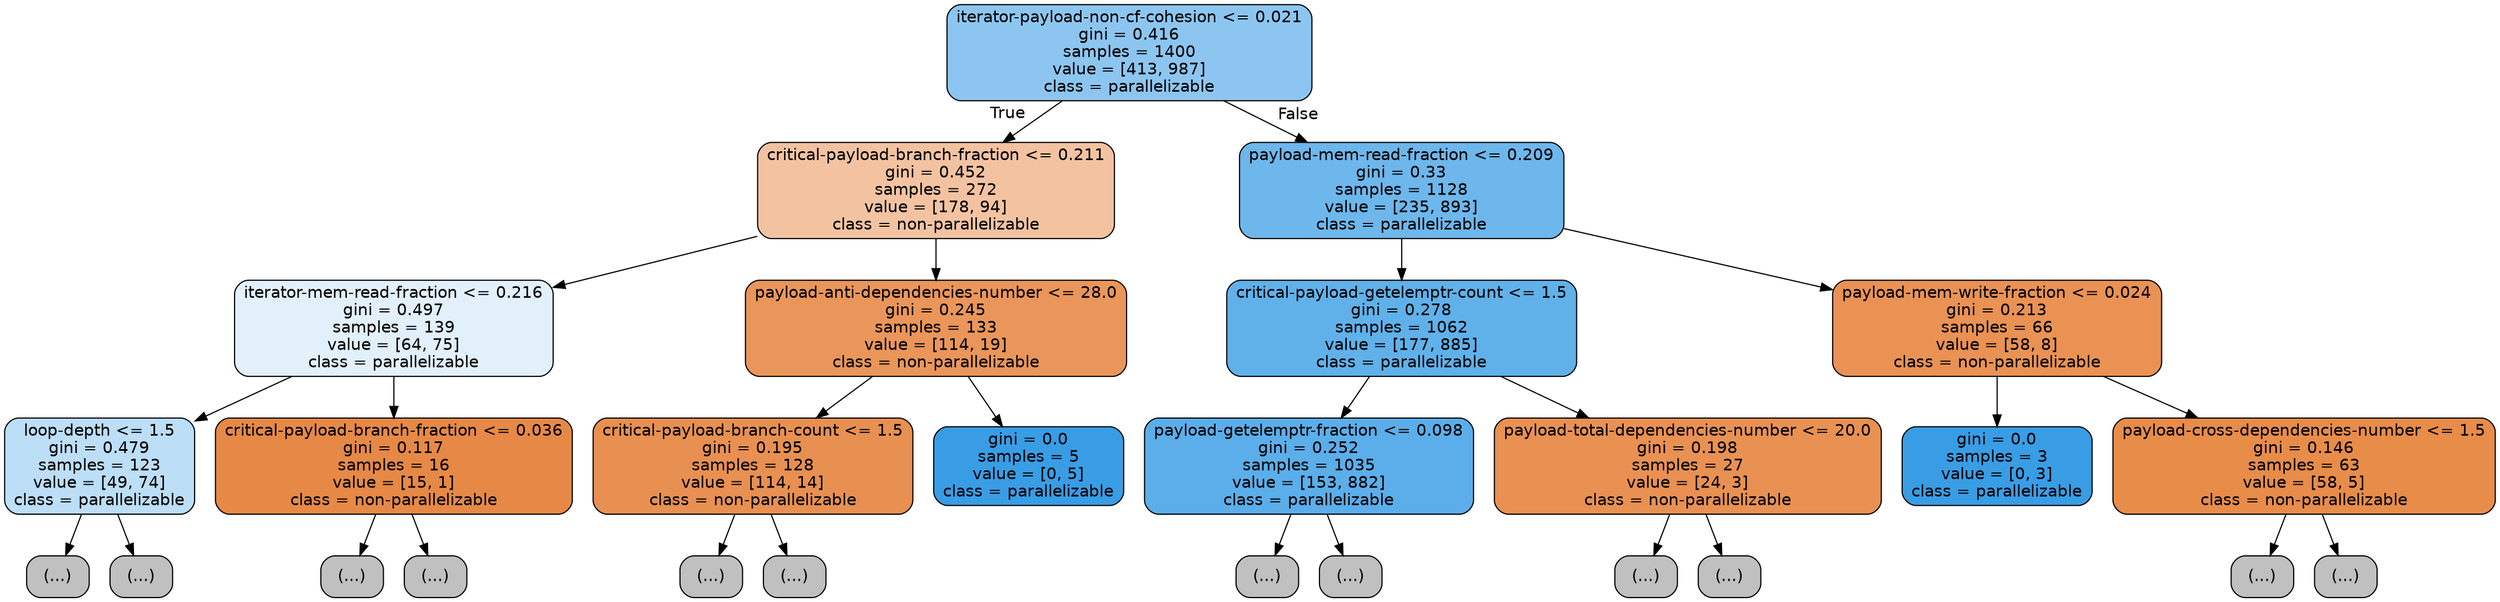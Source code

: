digraph Tree {
node [shape=box, style="filled, rounded", color="black", fontname=helvetica] ;
edge [fontname=helvetica] ;
0 [label="iterator-payload-non-cf-cohesion <= 0.021\ngini = 0.416\nsamples = 1400\nvalue = [413, 987]\nclass = parallelizable", fillcolor="#399de594"] ;
1 [label="critical-payload-branch-fraction <= 0.211\ngini = 0.452\nsamples = 272\nvalue = [178, 94]\nclass = non-parallelizable", fillcolor="#e5813978"] ;
0 -> 1 [labeldistance=2.5, labelangle=45, headlabel="True"] ;
2 [label="iterator-mem-read-fraction <= 0.216\ngini = 0.497\nsamples = 139\nvalue = [64, 75]\nclass = parallelizable", fillcolor="#399de525"] ;
1 -> 2 ;
3 [label="loop-depth <= 1.5\ngini = 0.479\nsamples = 123\nvalue = [49, 74]\nclass = parallelizable", fillcolor="#399de556"] ;
2 -> 3 ;
4 [label="(...)", fillcolor="#C0C0C0"] ;
3 -> 4 ;
21 [label="(...)", fillcolor="#C0C0C0"] ;
3 -> 21 ;
36 [label="critical-payload-branch-fraction <= 0.036\ngini = 0.117\nsamples = 16\nvalue = [15, 1]\nclass = non-parallelizable", fillcolor="#e58139ee"] ;
2 -> 36 ;
37 [label="(...)", fillcolor="#C0C0C0"] ;
36 -> 37 ;
38 [label="(...)", fillcolor="#C0C0C0"] ;
36 -> 38 ;
39 [label="payload-anti-dependencies-number <= 28.0\ngini = 0.245\nsamples = 133\nvalue = [114, 19]\nclass = non-parallelizable", fillcolor="#e58139d4"] ;
1 -> 39 ;
40 [label="critical-payload-branch-count <= 1.5\ngini = 0.195\nsamples = 128\nvalue = [114, 14]\nclass = non-parallelizable", fillcolor="#e58139e0"] ;
39 -> 40 ;
41 [label="(...)", fillcolor="#C0C0C0"] ;
40 -> 41 ;
50 [label="(...)", fillcolor="#C0C0C0"] ;
40 -> 50 ;
67 [label="gini = 0.0\nsamples = 5\nvalue = [0, 5]\nclass = parallelizable", fillcolor="#399de5ff"] ;
39 -> 67 ;
68 [label="payload-mem-read-fraction <= 0.209\ngini = 0.33\nsamples = 1128\nvalue = [235, 893]\nclass = parallelizable", fillcolor="#399de5bc"] ;
0 -> 68 [labeldistance=2.5, labelangle=-45, headlabel="False"] ;
69 [label="critical-payload-getelemptr-count <= 1.5\ngini = 0.278\nsamples = 1062\nvalue = [177, 885]\nclass = parallelizable", fillcolor="#399de5cc"] ;
68 -> 69 ;
70 [label="payload-getelemptr-fraction <= 0.098\ngini = 0.252\nsamples = 1035\nvalue = [153, 882]\nclass = parallelizable", fillcolor="#399de5d3"] ;
69 -> 70 ;
71 [label="(...)", fillcolor="#C0C0C0"] ;
70 -> 71 ;
72 [label="(...)", fillcolor="#C0C0C0"] ;
70 -> 72 ;
229 [label="payload-total-dependencies-number <= 20.0\ngini = 0.198\nsamples = 27\nvalue = [24, 3]\nclass = non-parallelizable", fillcolor="#e58139df"] ;
69 -> 229 ;
230 [label="(...)", fillcolor="#C0C0C0"] ;
229 -> 230 ;
231 [label="(...)", fillcolor="#C0C0C0"] ;
229 -> 231 ;
234 [label="payload-mem-write-fraction <= 0.024\ngini = 0.213\nsamples = 66\nvalue = [58, 8]\nclass = non-parallelizable", fillcolor="#e58139dc"] ;
68 -> 234 ;
235 [label="gini = 0.0\nsamples = 3\nvalue = [0, 3]\nclass = parallelizable", fillcolor="#399de5ff"] ;
234 -> 235 ;
236 [label="payload-cross-dependencies-number <= 1.5\ngini = 0.146\nsamples = 63\nvalue = [58, 5]\nclass = non-parallelizable", fillcolor="#e58139e9"] ;
234 -> 236 ;
237 [label="(...)", fillcolor="#C0C0C0"] ;
236 -> 237 ;
248 [label="(...)", fillcolor="#C0C0C0"] ;
236 -> 248 ;
}